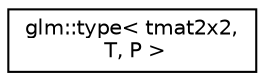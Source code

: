 digraph "Graphical Class Hierarchy"
{
  edge [fontname="Helvetica",fontsize="10",labelfontname="Helvetica",labelfontsize="10"];
  node [fontname="Helvetica",fontsize="10",shape=record];
  rankdir="LR";
  Node1 [label="glm::type\< tmat2x2,\l T, P \>",height=0.2,width=0.4,color="black", fillcolor="white", style="filled",URL="$structglm_1_1type_3_01tmat2x2_00_01T_00_01P_01_4.html"];
}
